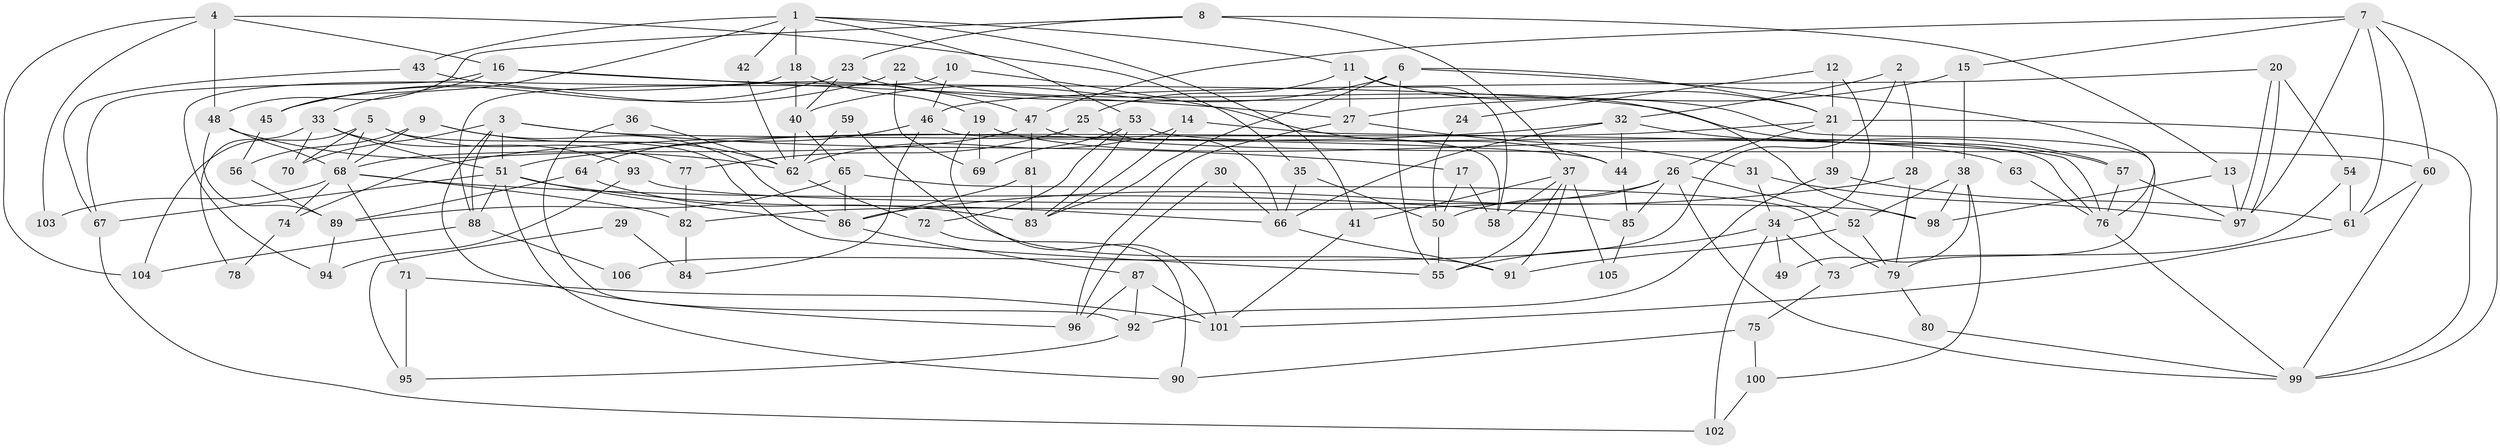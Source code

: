 // coarse degree distribution, {8: 0.10606060606060606, 4: 0.16666666666666666, 7: 0.07575757575757576, 5: 0.12121212121212122, 6: 0.16666666666666666, 3: 0.16666666666666666, 2: 0.13636363636363635, 9: 0.015151515151515152, 11: 0.015151515151515152, 10: 0.030303030303030304}
// Generated by graph-tools (version 1.1) at 2025/41/03/06/25 10:41:58]
// undirected, 106 vertices, 212 edges
graph export_dot {
graph [start="1"]
  node [color=gray90,style=filled];
  1;
  2;
  3;
  4;
  5;
  6;
  7;
  8;
  9;
  10;
  11;
  12;
  13;
  14;
  15;
  16;
  17;
  18;
  19;
  20;
  21;
  22;
  23;
  24;
  25;
  26;
  27;
  28;
  29;
  30;
  31;
  32;
  33;
  34;
  35;
  36;
  37;
  38;
  39;
  40;
  41;
  42;
  43;
  44;
  45;
  46;
  47;
  48;
  49;
  50;
  51;
  52;
  53;
  54;
  55;
  56;
  57;
  58;
  59;
  60;
  61;
  62;
  63;
  64;
  65;
  66;
  67;
  68;
  69;
  70;
  71;
  72;
  73;
  74;
  75;
  76;
  77;
  78;
  79;
  80;
  81;
  82;
  83;
  84;
  85;
  86;
  87;
  88;
  89;
  90;
  91;
  92;
  93;
  94;
  95;
  96;
  97;
  98;
  99;
  100;
  101;
  102;
  103;
  104;
  105;
  106;
  1 -- 11;
  1 -- 41;
  1 -- 18;
  1 -- 33;
  1 -- 42;
  1 -- 43;
  1 -- 53;
  2 -- 32;
  2 -- 28;
  2 -- 106;
  3 -- 17;
  3 -- 44;
  3 -- 51;
  3 -- 70;
  3 -- 88;
  3 -- 96;
  4 -- 48;
  4 -- 104;
  4 -- 16;
  4 -- 35;
  4 -- 103;
  5 -- 70;
  5 -- 55;
  5 -- 68;
  5 -- 77;
  5 -- 104;
  6 -- 76;
  6 -- 21;
  6 -- 40;
  6 -- 55;
  6 -- 83;
  7 -- 99;
  7 -- 97;
  7 -- 15;
  7 -- 47;
  7 -- 60;
  7 -- 61;
  8 -- 23;
  8 -- 13;
  8 -- 37;
  8 -- 48;
  9 -- 62;
  9 -- 68;
  9 -- 56;
  9 -- 86;
  10 -- 88;
  10 -- 44;
  10 -- 46;
  11 -- 58;
  11 -- 27;
  11 -- 21;
  11 -- 25;
  12 -- 34;
  12 -- 21;
  12 -- 24;
  13 -- 97;
  13 -- 98;
  14 -- 62;
  14 -- 83;
  14 -- 76;
  15 -- 27;
  15 -- 38;
  16 -- 67;
  16 -- 27;
  16 -- 45;
  16 -- 57;
  17 -- 58;
  17 -- 50;
  18 -- 40;
  18 -- 19;
  18 -- 94;
  19 -- 69;
  19 -- 63;
  19 -- 101;
  20 -- 97;
  20 -- 97;
  20 -- 46;
  20 -- 54;
  21 -- 99;
  21 -- 26;
  21 -- 39;
  21 -- 74;
  22 -- 45;
  22 -- 98;
  22 -- 69;
  23 -- 45;
  23 -- 79;
  23 -- 40;
  24 -- 50;
  25 -- 77;
  25 -- 66;
  26 -- 99;
  26 -- 50;
  26 -- 52;
  26 -- 82;
  26 -- 85;
  27 -- 31;
  27 -- 96;
  28 -- 86;
  28 -- 79;
  29 -- 84;
  29 -- 95;
  30 -- 66;
  30 -- 96;
  31 -- 97;
  31 -- 34;
  32 -- 51;
  32 -- 66;
  32 -- 44;
  32 -- 57;
  33 -- 51;
  33 -- 70;
  33 -- 78;
  33 -- 93;
  34 -- 73;
  34 -- 55;
  34 -- 49;
  34 -- 102;
  35 -- 66;
  35 -- 50;
  36 -- 62;
  36 -- 92;
  37 -- 55;
  37 -- 41;
  37 -- 58;
  37 -- 91;
  37 -- 105;
  38 -- 52;
  38 -- 49;
  38 -- 98;
  38 -- 100;
  39 -- 61;
  39 -- 92;
  40 -- 62;
  40 -- 65;
  41 -- 101;
  42 -- 62;
  43 -- 47;
  43 -- 67;
  44 -- 85;
  45 -- 56;
  46 -- 64;
  46 -- 58;
  46 -- 84;
  47 -- 81;
  47 -- 60;
  47 -- 68;
  48 -- 68;
  48 -- 62;
  48 -- 89;
  50 -- 55;
  51 -- 86;
  51 -- 66;
  51 -- 67;
  51 -- 88;
  51 -- 90;
  52 -- 91;
  52 -- 79;
  53 -- 76;
  53 -- 69;
  53 -- 72;
  53 -- 83;
  54 -- 61;
  54 -- 73;
  56 -- 89;
  57 -- 76;
  57 -- 97;
  59 -- 62;
  59 -- 91;
  60 -- 61;
  60 -- 99;
  61 -- 101;
  62 -- 72;
  63 -- 76;
  64 -- 89;
  64 -- 83;
  65 -- 86;
  65 -- 79;
  65 -- 89;
  66 -- 91;
  67 -- 102;
  68 -- 71;
  68 -- 74;
  68 -- 82;
  68 -- 85;
  68 -- 103;
  71 -- 101;
  71 -- 95;
  72 -- 90;
  73 -- 75;
  74 -- 78;
  75 -- 90;
  75 -- 100;
  76 -- 99;
  77 -- 82;
  79 -- 80;
  80 -- 99;
  81 -- 83;
  81 -- 86;
  82 -- 84;
  85 -- 105;
  86 -- 87;
  87 -- 101;
  87 -- 96;
  87 -- 92;
  88 -- 104;
  88 -- 106;
  89 -- 94;
  92 -- 95;
  93 -- 94;
  93 -- 98;
  100 -- 102;
}
